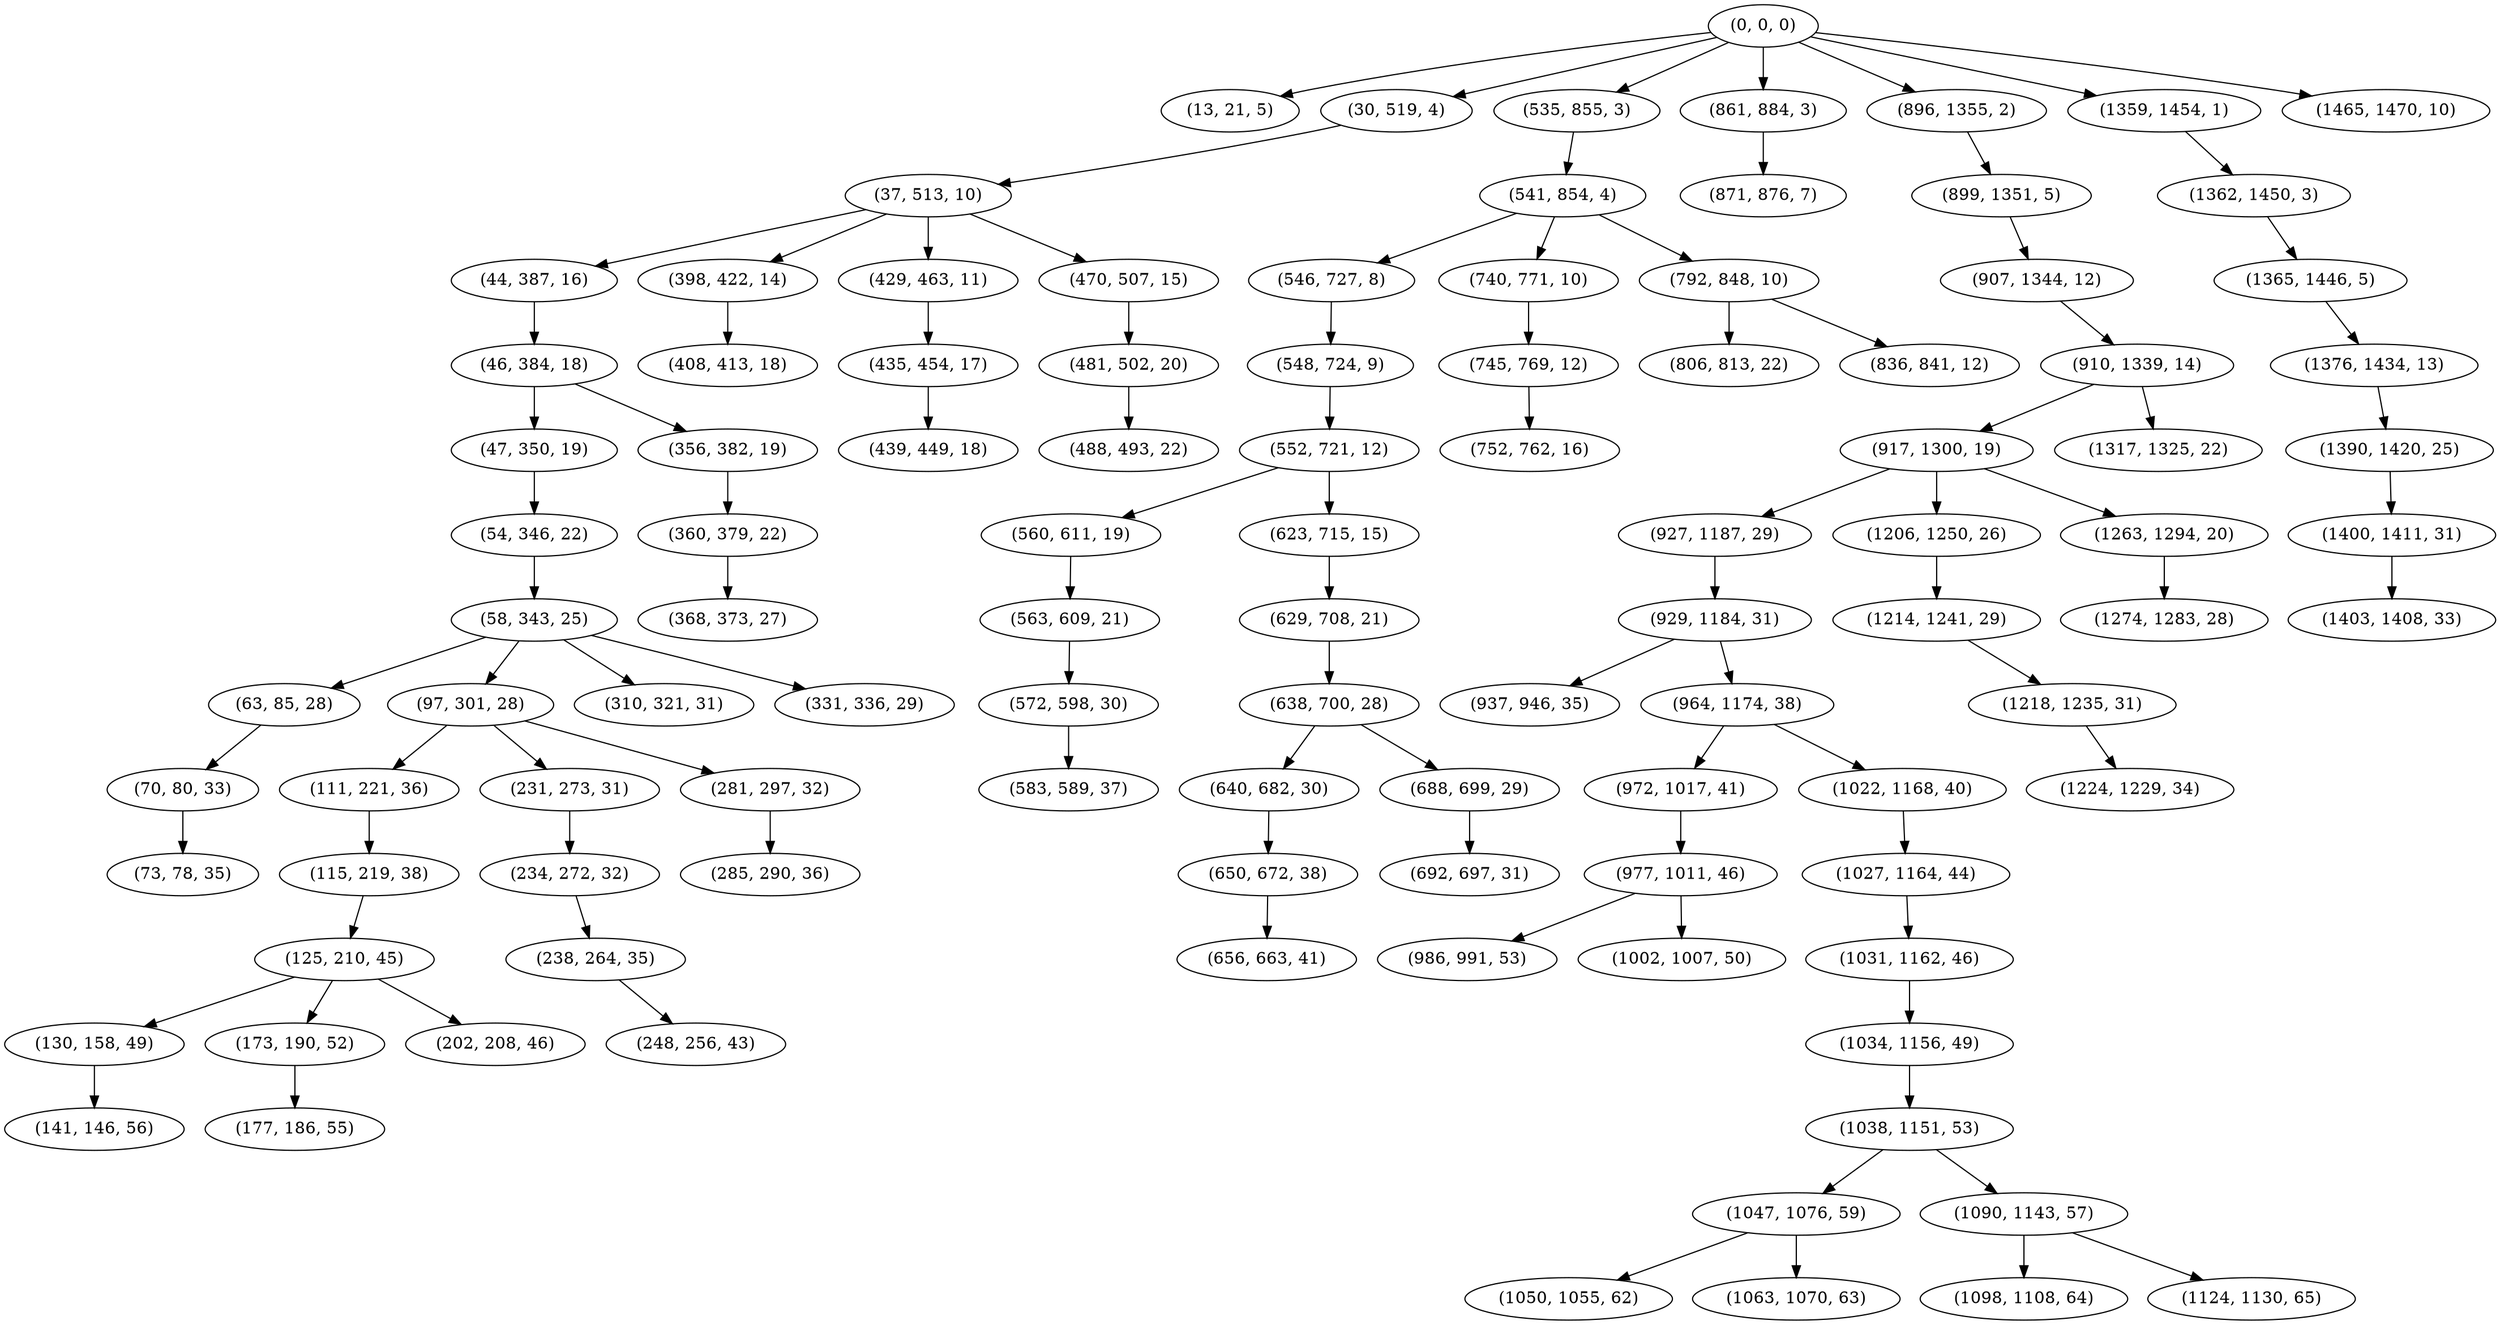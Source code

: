 digraph tree {
    "(0, 0, 0)";
    "(13, 21, 5)";
    "(30, 519, 4)";
    "(37, 513, 10)";
    "(44, 387, 16)";
    "(46, 384, 18)";
    "(47, 350, 19)";
    "(54, 346, 22)";
    "(58, 343, 25)";
    "(63, 85, 28)";
    "(70, 80, 33)";
    "(73, 78, 35)";
    "(97, 301, 28)";
    "(111, 221, 36)";
    "(115, 219, 38)";
    "(125, 210, 45)";
    "(130, 158, 49)";
    "(141, 146, 56)";
    "(173, 190, 52)";
    "(177, 186, 55)";
    "(202, 208, 46)";
    "(231, 273, 31)";
    "(234, 272, 32)";
    "(238, 264, 35)";
    "(248, 256, 43)";
    "(281, 297, 32)";
    "(285, 290, 36)";
    "(310, 321, 31)";
    "(331, 336, 29)";
    "(356, 382, 19)";
    "(360, 379, 22)";
    "(368, 373, 27)";
    "(398, 422, 14)";
    "(408, 413, 18)";
    "(429, 463, 11)";
    "(435, 454, 17)";
    "(439, 449, 18)";
    "(470, 507, 15)";
    "(481, 502, 20)";
    "(488, 493, 22)";
    "(535, 855, 3)";
    "(541, 854, 4)";
    "(546, 727, 8)";
    "(548, 724, 9)";
    "(552, 721, 12)";
    "(560, 611, 19)";
    "(563, 609, 21)";
    "(572, 598, 30)";
    "(583, 589, 37)";
    "(623, 715, 15)";
    "(629, 708, 21)";
    "(638, 700, 28)";
    "(640, 682, 30)";
    "(650, 672, 38)";
    "(656, 663, 41)";
    "(688, 699, 29)";
    "(692, 697, 31)";
    "(740, 771, 10)";
    "(745, 769, 12)";
    "(752, 762, 16)";
    "(792, 848, 10)";
    "(806, 813, 22)";
    "(836, 841, 12)";
    "(861, 884, 3)";
    "(871, 876, 7)";
    "(896, 1355, 2)";
    "(899, 1351, 5)";
    "(907, 1344, 12)";
    "(910, 1339, 14)";
    "(917, 1300, 19)";
    "(927, 1187, 29)";
    "(929, 1184, 31)";
    "(937, 946, 35)";
    "(964, 1174, 38)";
    "(972, 1017, 41)";
    "(977, 1011, 46)";
    "(986, 991, 53)";
    "(1002, 1007, 50)";
    "(1022, 1168, 40)";
    "(1027, 1164, 44)";
    "(1031, 1162, 46)";
    "(1034, 1156, 49)";
    "(1038, 1151, 53)";
    "(1047, 1076, 59)";
    "(1050, 1055, 62)";
    "(1063, 1070, 63)";
    "(1090, 1143, 57)";
    "(1098, 1108, 64)";
    "(1124, 1130, 65)";
    "(1206, 1250, 26)";
    "(1214, 1241, 29)";
    "(1218, 1235, 31)";
    "(1224, 1229, 34)";
    "(1263, 1294, 20)";
    "(1274, 1283, 28)";
    "(1317, 1325, 22)";
    "(1359, 1454, 1)";
    "(1362, 1450, 3)";
    "(1365, 1446, 5)";
    "(1376, 1434, 13)";
    "(1390, 1420, 25)";
    "(1400, 1411, 31)";
    "(1403, 1408, 33)";
    "(1465, 1470, 10)";
    "(0, 0, 0)" -> "(13, 21, 5)";
    "(0, 0, 0)" -> "(30, 519, 4)";
    "(0, 0, 0)" -> "(535, 855, 3)";
    "(0, 0, 0)" -> "(861, 884, 3)";
    "(0, 0, 0)" -> "(896, 1355, 2)";
    "(0, 0, 0)" -> "(1359, 1454, 1)";
    "(0, 0, 0)" -> "(1465, 1470, 10)";
    "(30, 519, 4)" -> "(37, 513, 10)";
    "(37, 513, 10)" -> "(44, 387, 16)";
    "(37, 513, 10)" -> "(398, 422, 14)";
    "(37, 513, 10)" -> "(429, 463, 11)";
    "(37, 513, 10)" -> "(470, 507, 15)";
    "(44, 387, 16)" -> "(46, 384, 18)";
    "(46, 384, 18)" -> "(47, 350, 19)";
    "(46, 384, 18)" -> "(356, 382, 19)";
    "(47, 350, 19)" -> "(54, 346, 22)";
    "(54, 346, 22)" -> "(58, 343, 25)";
    "(58, 343, 25)" -> "(63, 85, 28)";
    "(58, 343, 25)" -> "(97, 301, 28)";
    "(58, 343, 25)" -> "(310, 321, 31)";
    "(58, 343, 25)" -> "(331, 336, 29)";
    "(63, 85, 28)" -> "(70, 80, 33)";
    "(70, 80, 33)" -> "(73, 78, 35)";
    "(97, 301, 28)" -> "(111, 221, 36)";
    "(97, 301, 28)" -> "(231, 273, 31)";
    "(97, 301, 28)" -> "(281, 297, 32)";
    "(111, 221, 36)" -> "(115, 219, 38)";
    "(115, 219, 38)" -> "(125, 210, 45)";
    "(125, 210, 45)" -> "(130, 158, 49)";
    "(125, 210, 45)" -> "(173, 190, 52)";
    "(125, 210, 45)" -> "(202, 208, 46)";
    "(130, 158, 49)" -> "(141, 146, 56)";
    "(173, 190, 52)" -> "(177, 186, 55)";
    "(231, 273, 31)" -> "(234, 272, 32)";
    "(234, 272, 32)" -> "(238, 264, 35)";
    "(238, 264, 35)" -> "(248, 256, 43)";
    "(281, 297, 32)" -> "(285, 290, 36)";
    "(356, 382, 19)" -> "(360, 379, 22)";
    "(360, 379, 22)" -> "(368, 373, 27)";
    "(398, 422, 14)" -> "(408, 413, 18)";
    "(429, 463, 11)" -> "(435, 454, 17)";
    "(435, 454, 17)" -> "(439, 449, 18)";
    "(470, 507, 15)" -> "(481, 502, 20)";
    "(481, 502, 20)" -> "(488, 493, 22)";
    "(535, 855, 3)" -> "(541, 854, 4)";
    "(541, 854, 4)" -> "(546, 727, 8)";
    "(541, 854, 4)" -> "(740, 771, 10)";
    "(541, 854, 4)" -> "(792, 848, 10)";
    "(546, 727, 8)" -> "(548, 724, 9)";
    "(548, 724, 9)" -> "(552, 721, 12)";
    "(552, 721, 12)" -> "(560, 611, 19)";
    "(552, 721, 12)" -> "(623, 715, 15)";
    "(560, 611, 19)" -> "(563, 609, 21)";
    "(563, 609, 21)" -> "(572, 598, 30)";
    "(572, 598, 30)" -> "(583, 589, 37)";
    "(623, 715, 15)" -> "(629, 708, 21)";
    "(629, 708, 21)" -> "(638, 700, 28)";
    "(638, 700, 28)" -> "(640, 682, 30)";
    "(638, 700, 28)" -> "(688, 699, 29)";
    "(640, 682, 30)" -> "(650, 672, 38)";
    "(650, 672, 38)" -> "(656, 663, 41)";
    "(688, 699, 29)" -> "(692, 697, 31)";
    "(740, 771, 10)" -> "(745, 769, 12)";
    "(745, 769, 12)" -> "(752, 762, 16)";
    "(792, 848, 10)" -> "(806, 813, 22)";
    "(792, 848, 10)" -> "(836, 841, 12)";
    "(861, 884, 3)" -> "(871, 876, 7)";
    "(896, 1355, 2)" -> "(899, 1351, 5)";
    "(899, 1351, 5)" -> "(907, 1344, 12)";
    "(907, 1344, 12)" -> "(910, 1339, 14)";
    "(910, 1339, 14)" -> "(917, 1300, 19)";
    "(910, 1339, 14)" -> "(1317, 1325, 22)";
    "(917, 1300, 19)" -> "(927, 1187, 29)";
    "(917, 1300, 19)" -> "(1206, 1250, 26)";
    "(917, 1300, 19)" -> "(1263, 1294, 20)";
    "(927, 1187, 29)" -> "(929, 1184, 31)";
    "(929, 1184, 31)" -> "(937, 946, 35)";
    "(929, 1184, 31)" -> "(964, 1174, 38)";
    "(964, 1174, 38)" -> "(972, 1017, 41)";
    "(964, 1174, 38)" -> "(1022, 1168, 40)";
    "(972, 1017, 41)" -> "(977, 1011, 46)";
    "(977, 1011, 46)" -> "(986, 991, 53)";
    "(977, 1011, 46)" -> "(1002, 1007, 50)";
    "(1022, 1168, 40)" -> "(1027, 1164, 44)";
    "(1027, 1164, 44)" -> "(1031, 1162, 46)";
    "(1031, 1162, 46)" -> "(1034, 1156, 49)";
    "(1034, 1156, 49)" -> "(1038, 1151, 53)";
    "(1038, 1151, 53)" -> "(1047, 1076, 59)";
    "(1038, 1151, 53)" -> "(1090, 1143, 57)";
    "(1047, 1076, 59)" -> "(1050, 1055, 62)";
    "(1047, 1076, 59)" -> "(1063, 1070, 63)";
    "(1090, 1143, 57)" -> "(1098, 1108, 64)";
    "(1090, 1143, 57)" -> "(1124, 1130, 65)";
    "(1206, 1250, 26)" -> "(1214, 1241, 29)";
    "(1214, 1241, 29)" -> "(1218, 1235, 31)";
    "(1218, 1235, 31)" -> "(1224, 1229, 34)";
    "(1263, 1294, 20)" -> "(1274, 1283, 28)";
    "(1359, 1454, 1)" -> "(1362, 1450, 3)";
    "(1362, 1450, 3)" -> "(1365, 1446, 5)";
    "(1365, 1446, 5)" -> "(1376, 1434, 13)";
    "(1376, 1434, 13)" -> "(1390, 1420, 25)";
    "(1390, 1420, 25)" -> "(1400, 1411, 31)";
    "(1400, 1411, 31)" -> "(1403, 1408, 33)";
}
